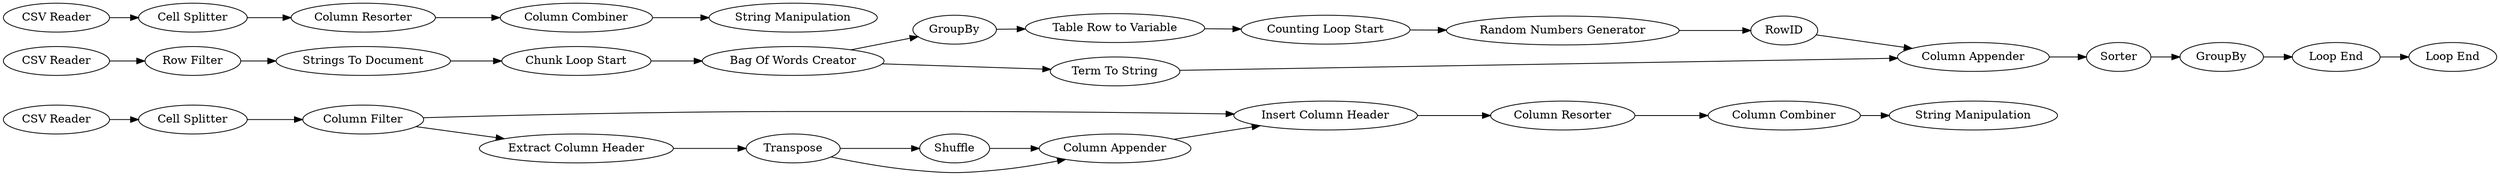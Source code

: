 digraph {
	932 -> 923
	908 -> 898
	879 -> 906
	899 -> 896
	896 -> 908
	902 -> 904
	904 -> 905
	912 -> 935
	928 -> 926
	931 -> 933
	901 -> 907
	881 -> 882
	911 -> 916
	934 -> 932
	905 -> 899
	909 -> 911
	924 -> 928
	930 -> 933
	925 -> 924
	927 -> 930
	926 -> 934
	916 -> 912
	930 -> 931
	906 -> 880
	907 -> 902
	890 -> 881
	928 -> 927
	880 -> 890
	933 -> 926
	897 -> 905
	882 -> 901
	881 -> 897
	909 [label="CSV Reader"]
	924 [label="Cell Splitter"]
	880 [label="Strings To Document"]
	912 [label="Column Combiner"]
	928 [label="Column Filter"]
	905 [label="Column Appender"]
	930 [label=Transpose]
	933 [label="Column Appender"]
	935 [label="String Manipulation"]
	926 [label="Insert Column Header"]
	899 [label=Sorter]
	879 [label="CSV Reader"]
	931 [label=Shuffle]
	882 [label=GroupBy]
	904 [label=RowID]
	902 [label="Random Numbers Generator"]
	907 [label="Counting Loop Start"]
	916 [label="Column Resorter"]
	932 [label="Column Combiner"]
	901 [label="Table Row to Variable"]
	896 [label=GroupBy]
	890 [label="Chunk Loop Start"]
	927 [label="Extract Column Header"]
	897 [label="Term To String"]
	925 [label="CSV Reader"]
	934 [label="Column Resorter"]
	923 [label="String Manipulation"]
	908 [label="Loop End"]
	881 [label="Bag Of Words Creator"]
	898 [label="Loop End"]
	911 [label="Cell Splitter"]
	906 [label="Row Filter"]
	rankdir=LR
}
